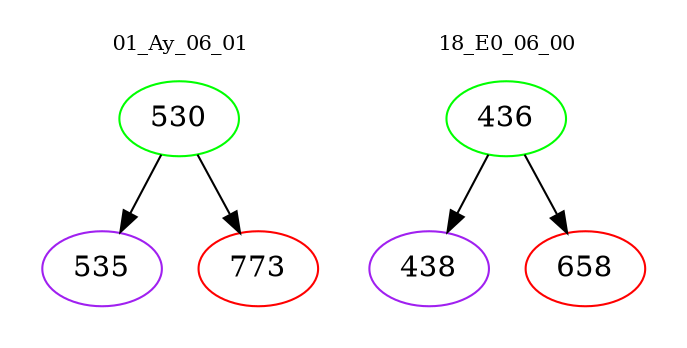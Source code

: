 digraph{
subgraph cluster_0 {
color = white
label = "01_Ay_06_01";
fontsize=10;
T0_530 [label="530", color="green"]
T0_530 -> T0_535 [color="black"]
T0_535 [label="535", color="purple"]
T0_530 -> T0_773 [color="black"]
T0_773 [label="773", color="red"]
}
subgraph cluster_1 {
color = white
label = "18_E0_06_00";
fontsize=10;
T1_436 [label="436", color="green"]
T1_436 -> T1_438 [color="black"]
T1_438 [label="438", color="purple"]
T1_436 -> T1_658 [color="black"]
T1_658 [label="658", color="red"]
}
}
